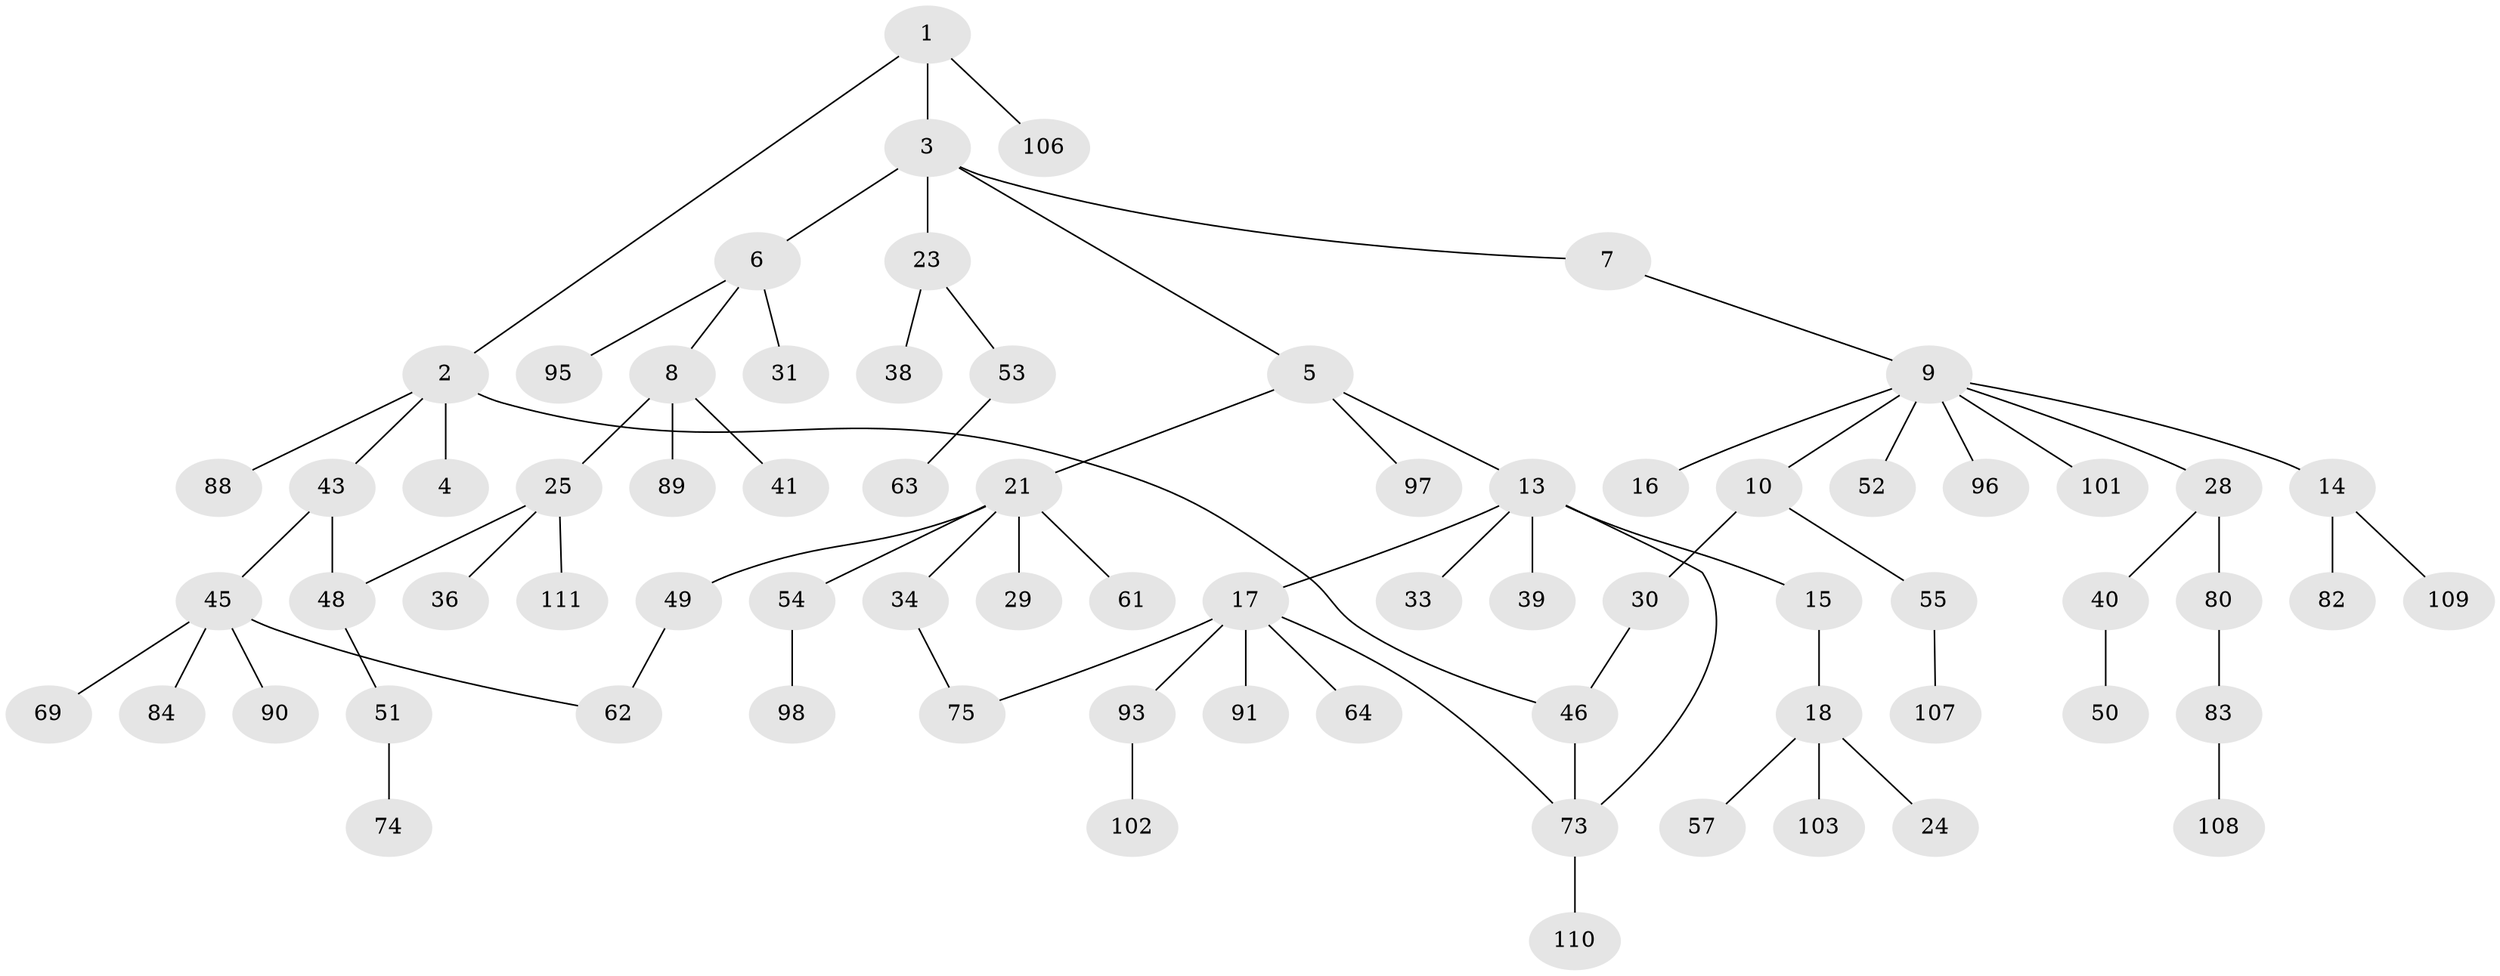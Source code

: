 // original degree distribution, {3: 0.15315315315315314, 6: 0.018018018018018018, 5: 0.02702702702702703, 2: 0.23423423423423423, 4: 0.0990990990990991, 7: 0.009009009009009009, 1: 0.4594594594594595}
// Generated by graph-tools (version 1.1) at 2025/10/02/27/25 16:10:51]
// undirected, 73 vertices, 78 edges
graph export_dot {
graph [start="1"]
  node [color=gray90,style=filled];
  1 [super="+81"];
  2 [super="+58"];
  3;
  4 [super="+35"];
  5 [super="+87"];
  6 [super="+27"];
  7 [super="+20"];
  8 [super="+19"];
  9 [super="+12"];
  10 [super="+11"];
  13 [super="+32"];
  14 [super="+26"];
  15 [super="+94"];
  16;
  17 [super="+37"];
  18 [super="+22"];
  21 [super="+42"];
  23 [super="+47"];
  24 [super="+44"];
  25 [super="+70"];
  28;
  29 [super="+85"];
  30 [super="+71"];
  31 [super="+79"];
  33 [super="+67"];
  34;
  36;
  38;
  39 [super="+100"];
  40 [super="+77"];
  41;
  43;
  45 [super="+60"];
  46 [super="+68"];
  48 [super="+65"];
  49;
  50 [super="+78"];
  51;
  52;
  53 [super="+56"];
  54 [super="+59"];
  55 [super="+92"];
  57;
  61 [super="+99"];
  62 [super="+66"];
  63;
  64 [super="+72"];
  69;
  73 [super="+76"];
  74 [super="+86"];
  75 [super="+104"];
  80;
  82;
  83 [super="+105"];
  84;
  88;
  89;
  90;
  91;
  93;
  95;
  96;
  97;
  98;
  101;
  102;
  103;
  106;
  107;
  108;
  109;
  110;
  111;
  1 -- 2;
  1 -- 3;
  1 -- 106;
  2 -- 4;
  2 -- 43;
  2 -- 88;
  2 -- 46;
  3 -- 5;
  3 -- 6;
  3 -- 7;
  3 -- 23;
  5 -- 13;
  5 -- 21;
  5 -- 97;
  6 -- 8;
  6 -- 31;
  6 -- 95;
  7 -- 9;
  8 -- 89;
  8 -- 25;
  8 -- 41;
  9 -- 10;
  9 -- 16;
  9 -- 52;
  9 -- 96;
  9 -- 101;
  9 -- 28;
  9 -- 14;
  10 -- 55;
  10 -- 30;
  13 -- 15;
  13 -- 17;
  13 -- 73;
  13 -- 39;
  13 -- 33;
  14 -- 82;
  14 -- 109;
  15 -- 18;
  17 -- 91;
  17 -- 75;
  17 -- 64;
  17 -- 93;
  17 -- 73;
  18 -- 57;
  18 -- 24;
  18 -- 103;
  21 -- 29;
  21 -- 34;
  21 -- 49;
  21 -- 54;
  21 -- 61;
  23 -- 38;
  23 -- 53;
  25 -- 36;
  25 -- 111;
  25 -- 48;
  28 -- 40;
  28 -- 80;
  30 -- 46;
  34 -- 75;
  40 -- 50;
  43 -- 45;
  43 -- 48;
  45 -- 69;
  45 -- 90;
  45 -- 84;
  45 -- 62;
  46 -- 73;
  48 -- 51;
  49 -- 62;
  51 -- 74;
  53 -- 63;
  54 -- 98;
  55 -- 107;
  73 -- 110;
  80 -- 83;
  83 -- 108;
  93 -- 102;
}
